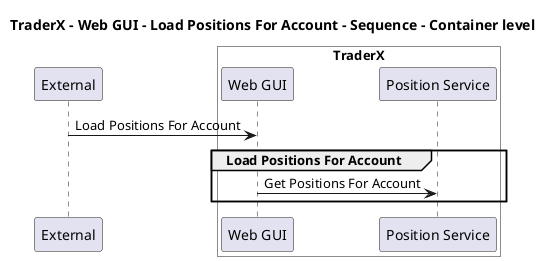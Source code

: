 @startuml

title TraderX - Web GUI - Load Positions For Account - Sequence - Container level

participant "External" as C4InterFlow.SoftwareSystems.ExternalSystem

box "TraderX" #White
    participant "Web GUI" as TraderX.SoftwareSystems.TraderX.Containers.WebGUI
    participant "Position Service" as TraderX.SoftwareSystems.TraderX.Containers.PositionService
end box


C4InterFlow.SoftwareSystems.ExternalSystem -> TraderX.SoftwareSystems.TraderX.Containers.WebGUI : Load Positions For Account
group Load Positions For Account
TraderX.SoftwareSystems.TraderX.Containers.WebGUI -> TraderX.SoftwareSystems.TraderX.Containers.PositionService : Get Positions For Account
end


@enduml
